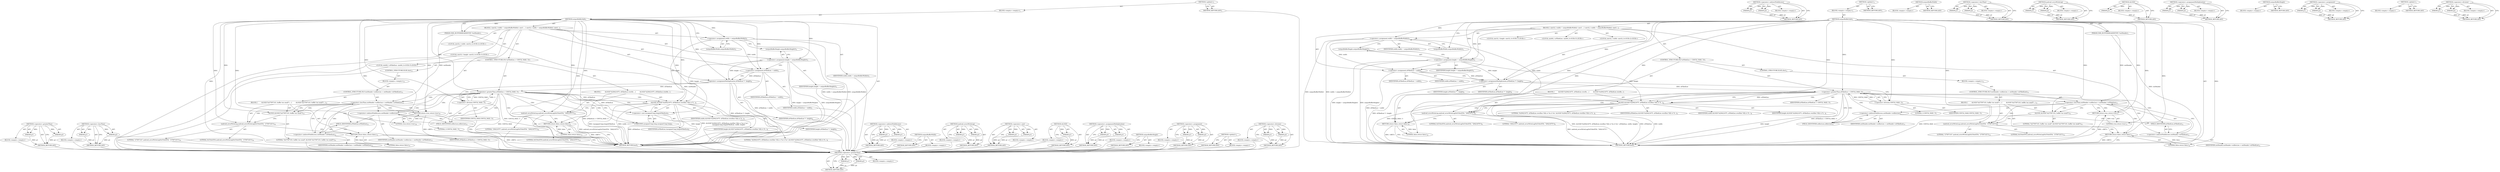 digraph "&lt;operator&gt;.division" {
vulnerable_110 [label=<(METHOD,&lt;operator&gt;.greaterThan)>];
vulnerable_111 [label=<(PARAM,p1)>];
vulnerable_112 [label=<(PARAM,p2)>];
vulnerable_113 [label=<(BLOCK,&lt;empty&gt;,&lt;empty&gt;)>];
vulnerable_114 [label=<(METHOD_RETURN,ANY)>];
vulnerable_134 [label=<(METHOD,&lt;operator&gt;.indirectFieldAccess)>];
vulnerable_135 [label=<(PARAM,p1)>];
vulnerable_136 [label=<(PARAM,p2)>];
vulnerable_137 [label=<(BLOCK,&lt;empty&gt;,&lt;empty&gt;)>];
vulnerable_138 [label=<(METHOD_RETURN,ANY)>];
vulnerable_6 [label=<(METHOD,&lt;global&gt;)<SUB>1</SUB>>];
vulnerable_7 [label=<(BLOCK,&lt;empty&gt;,&lt;empty&gt;)<SUB>1</SUB>>];
vulnerable_8 [label=<(METHOD,outputBufferSafe)<SUB>1</SUB>>];
vulnerable_9 [label=<(PARAM,OMX_BUFFERHEADERTYPE *outHeader)<SUB>1</SUB>>];
vulnerable_10 [label=<(BLOCK,{
 uint32_t width = outputBufferWidth();
 uint3...,{
 uint32_t width = outputBufferWidth();
 uint3...)<SUB>1</SUB>>];
vulnerable_11 [label="<(LOCAL,uint32_t width: uint32_t)<SUB>2</SUB>>"];
vulnerable_12 [label=<(&lt;operator&gt;.assignment,width = outputBufferWidth())<SUB>2</SUB>>];
vulnerable_13 [label=<(IDENTIFIER,width,width = outputBufferWidth())<SUB>2</SUB>>];
vulnerable_14 [label=<(outputBufferWidth,outputBufferWidth())<SUB>2</SUB>>];
vulnerable_15 [label="<(LOCAL,uint32_t height: uint32_t)<SUB>3</SUB>>"];
vulnerable_16 [label=<(&lt;operator&gt;.assignment,height = outputBufferHeight())<SUB>3</SUB>>];
vulnerable_17 [label=<(IDENTIFIER,height,height = outputBufferHeight())<SUB>3</SUB>>];
vulnerable_18 [label=<(outputBufferHeight,outputBufferHeight())<SUB>3</SUB>>];
vulnerable_19 [label="<(LOCAL,uint64_t nFilledLen: uint64_t)<SUB>5</SUB>>"];
vulnerable_20 [label=<(&lt;operator&gt;.assignment,nFilledLen = width)<SUB>5</SUB>>];
vulnerable_21 [label=<(IDENTIFIER,nFilledLen,nFilledLen = width)<SUB>5</SUB>>];
vulnerable_22 [label=<(IDENTIFIER,width,nFilledLen = width)<SUB>5</SUB>>];
vulnerable_23 [label=<(&lt;operator&gt;.assignmentMultiplication,nFilledLen *= height)<SUB>6</SUB>>];
vulnerable_24 [label=<(IDENTIFIER,nFilledLen,nFilledLen *= height)<SUB>6</SUB>>];
vulnerable_25 [label=<(IDENTIFIER,height,nFilledLen *= height)<SUB>6</SUB>>];
vulnerable_26 [label=<(CONTROL_STRUCTURE,IF,if (nFilledLen &gt; UINT32_MAX / 3))<SUB>7</SUB>>];
vulnerable_27 [label=<(&lt;operator&gt;.greaterThan,nFilledLen &gt; UINT32_MAX / 3)<SUB>7</SUB>>];
vulnerable_28 [label=<(IDENTIFIER,nFilledLen,nFilledLen &gt; UINT32_MAX / 3)<SUB>7</SUB>>];
vulnerable_29 [label=<(&lt;operator&gt;.division,UINT32_MAX / 3)<SUB>7</SUB>>];
vulnerable_30 [label=<(IDENTIFIER,UINT32_MAX,UINT32_MAX / 3)<SUB>7</SUB>>];
vulnerable_31 [label=<(LITERAL,3,UINT32_MAX / 3)<SUB>7</SUB>>];
vulnerable_32 [label=<(BLOCK,{
        ALOGE(&quot;b/29421675, nFilledLen overflo...,{
        ALOGE(&quot;b/29421675, nFilledLen overflo...)<SUB>7</SUB>>];
vulnerable_33 [label=<(ALOGE,ALOGE(&quot;b/29421675, nFilledLen overflow %llu w %...)<SUB>8</SUB>>];
vulnerable_34 [label=<(LITERAL,&quot;b/29421675, nFilledLen overflow %llu w %u h %u&quot;,ALOGE(&quot;b/29421675, nFilledLen overflow %llu w %...)<SUB>8</SUB>>];
vulnerable_35 [label=<(IDENTIFIER,nFilledLen,ALOGE(&quot;b/29421675, nFilledLen overflow %llu w %...)<SUB>8</SUB>>];
vulnerable_36 [label=<(IDENTIFIER,width,ALOGE(&quot;b/29421675, nFilledLen overflow %llu w %...)<SUB>8</SUB>>];
vulnerable_37 [label=<(IDENTIFIER,height,ALOGE(&quot;b/29421675, nFilledLen overflow %llu w %...)<SUB>8</SUB>>];
vulnerable_38 [label=<(android_errorWriteLog,android_errorWriteLog(0x534e4554, &quot;29421675&quot;))<SUB>9</SUB>>];
vulnerable_39 [label=<(LITERAL,0x534e4554,android_errorWriteLog(0x534e4554, &quot;29421675&quot;))<SUB>9</SUB>>];
vulnerable_40 [label=<(LITERAL,&quot;29421675&quot;,android_errorWriteLog(0x534e4554, &quot;29421675&quot;))<SUB>9</SUB>>];
vulnerable_41 [label=<(RETURN,return false;,return false;)<SUB>10</SUB>>];
vulnerable_42 [label=<(LITERAL,false,return false;)<SUB>10</SUB>>];
vulnerable_43 [label=<(CONTROL_STRUCTURE,ELSE,else)<SUB>11</SUB>>];
vulnerable_44 [label=<(BLOCK,&lt;empty&gt;,&lt;empty&gt;)<SUB>11</SUB>>];
vulnerable_45 [label=<(CONTROL_STRUCTURE,IF,if (outHeader-&gt;nAllocLen &lt; outHeader-&gt;nFilledLen))<SUB>11</SUB>>];
vulnerable_46 [label=<(&lt;operator&gt;.lessThan,outHeader-&gt;nAllocLen &lt; outHeader-&gt;nFilledLen)<SUB>11</SUB>>];
vulnerable_47 [label=<(&lt;operator&gt;.indirectFieldAccess,outHeader-&gt;nAllocLen)<SUB>11</SUB>>];
vulnerable_48 [label=<(IDENTIFIER,outHeader,outHeader-&gt;nAllocLen &lt; outHeader-&gt;nFilledLen)<SUB>11</SUB>>];
vulnerable_49 [label=<(FIELD_IDENTIFIER,nAllocLen,nAllocLen)<SUB>11</SUB>>];
vulnerable_50 [label=<(&lt;operator&gt;.indirectFieldAccess,outHeader-&gt;nFilledLen)<SUB>11</SUB>>];
vulnerable_51 [label=<(IDENTIFIER,outHeader,outHeader-&gt;nAllocLen &lt; outHeader-&gt;nFilledLen)<SUB>11</SUB>>];
vulnerable_52 [label=<(FIELD_IDENTIFIER,nFilledLen,nFilledLen)<SUB>11</SUB>>];
vulnerable_53 [label=<(BLOCK,{
        ALOGE(&quot;b/27597103, buffer too small&quot;)...,{
        ALOGE(&quot;b/27597103, buffer too small&quot;)...)<SUB>11</SUB>>];
vulnerable_54 [label=<(ALOGE,ALOGE(&quot;b/27597103, buffer too small&quot;))<SUB>12</SUB>>];
vulnerable_55 [label=<(LITERAL,&quot;b/27597103, buffer too small&quot;,ALOGE(&quot;b/27597103, buffer too small&quot;))<SUB>12</SUB>>];
vulnerable_56 [label=<(android_errorWriteLog,android_errorWriteLog(0x534e4554, &quot;27597103&quot;))<SUB>13</SUB>>];
vulnerable_57 [label=<(LITERAL,0x534e4554,android_errorWriteLog(0x534e4554, &quot;27597103&quot;))<SUB>13</SUB>>];
vulnerable_58 [label=<(LITERAL,&quot;27597103&quot;,android_errorWriteLog(0x534e4554, &quot;27597103&quot;))<SUB>13</SUB>>];
vulnerable_59 [label=<(RETURN,return false;,return false;)<SUB>14</SUB>>];
vulnerable_60 [label=<(LITERAL,false,return false;)<SUB>14</SUB>>];
vulnerable_61 [label=<(RETURN,return true;,return true;)<SUB>17</SUB>>];
vulnerable_62 [label=<(LITERAL,true,return true;)<SUB>17</SUB>>];
vulnerable_63 [label=<(METHOD_RETURN,bool)<SUB>1</SUB>>];
vulnerable_65 [label=<(METHOD_RETURN,ANY)<SUB>1</SUB>>];
vulnerable_99 [label=<(METHOD,outputBufferWidth)>];
vulnerable_100 [label=<(BLOCK,&lt;empty&gt;,&lt;empty&gt;)>];
vulnerable_101 [label=<(METHOD_RETURN,ANY)>];
vulnerable_129 [label=<(METHOD,&lt;operator&gt;.lessThan)>];
vulnerable_130 [label=<(PARAM,p1)>];
vulnerable_131 [label=<(PARAM,p2)>];
vulnerable_132 [label=<(BLOCK,&lt;empty&gt;,&lt;empty&gt;)>];
vulnerable_133 [label=<(METHOD_RETURN,ANY)>];
vulnerable_124 [label=<(METHOD,android_errorWriteLog)>];
vulnerable_125 [label=<(PARAM,p1)>];
vulnerable_126 [label=<(PARAM,p2)>];
vulnerable_127 [label=<(BLOCK,&lt;empty&gt;,&lt;empty&gt;)>];
vulnerable_128 [label=<(METHOD_RETURN,ANY)>];
vulnerable_120 [label=<(METHOD,ALOGE)>];
vulnerable_121 [label=<(PARAM,p1)>];
vulnerable_122 [label=<(BLOCK,&lt;empty&gt;,&lt;empty&gt;)>];
vulnerable_123 [label=<(METHOD_RETURN,ANY)>];
vulnerable_105 [label=<(METHOD,&lt;operator&gt;.assignmentMultiplication)>];
vulnerable_106 [label=<(PARAM,p1)>];
vulnerable_107 [label=<(PARAM,p2)>];
vulnerable_108 [label=<(BLOCK,&lt;empty&gt;,&lt;empty&gt;)>];
vulnerable_109 [label=<(METHOD_RETURN,ANY)>];
vulnerable_102 [label=<(METHOD,outputBufferHeight)>];
vulnerable_103 [label=<(BLOCK,&lt;empty&gt;,&lt;empty&gt;)>];
vulnerable_104 [label=<(METHOD_RETURN,ANY)>];
vulnerable_94 [label=<(METHOD,&lt;operator&gt;.assignment)>];
vulnerable_95 [label=<(PARAM,p1)>];
vulnerable_96 [label=<(PARAM,p2)>];
vulnerable_97 [label=<(BLOCK,&lt;empty&gt;,&lt;empty&gt;)>];
vulnerable_98 [label=<(METHOD_RETURN,ANY)>];
vulnerable_88 [label=<(METHOD,&lt;global&gt;)<SUB>1</SUB>>];
vulnerable_89 [label=<(BLOCK,&lt;empty&gt;,&lt;empty&gt;)>];
vulnerable_90 [label=<(METHOD_RETURN,ANY)>];
vulnerable_115 [label=<(METHOD,&lt;operator&gt;.division)>];
vulnerable_116 [label=<(PARAM,p1)>];
vulnerable_117 [label=<(PARAM,p2)>];
vulnerable_118 [label=<(BLOCK,&lt;empty&gt;,&lt;empty&gt;)>];
vulnerable_119 [label=<(METHOD_RETURN,ANY)>];
fixed_112 [label=<(METHOD,&lt;operator&gt;.greaterThan)>];
fixed_113 [label=<(PARAM,p1)>];
fixed_114 [label=<(PARAM,p2)>];
fixed_115 [label=<(BLOCK,&lt;empty&gt;,&lt;empty&gt;)>];
fixed_116 [label=<(METHOD_RETURN,ANY)>];
fixed_136 [label=<(METHOD,&lt;operator&gt;.lessThan)>];
fixed_137 [label=<(PARAM,p1)>];
fixed_138 [label=<(PARAM,p2)>];
fixed_139 [label=<(BLOCK,&lt;empty&gt;,&lt;empty&gt;)>];
fixed_140 [label=<(METHOD_RETURN,ANY)>];
fixed_6 [label=<(METHOD,&lt;global&gt;)<SUB>1</SUB>>];
fixed_7 [label=<(BLOCK,&lt;empty&gt;,&lt;empty&gt;)<SUB>1</SUB>>];
fixed_8 [label=<(METHOD,outputBufferSafe)<SUB>1</SUB>>];
fixed_9 [label=<(PARAM,OMX_BUFFERHEADERTYPE *outHeader)<SUB>1</SUB>>];
fixed_10 [label=<(BLOCK,{
 uint32_t width = outputBufferWidth();
 uint3...,{
 uint32_t width = outputBufferWidth();
 uint3...)<SUB>1</SUB>>];
fixed_11 [label="<(LOCAL,uint32_t width: uint32_t)<SUB>2</SUB>>"];
fixed_12 [label=<(&lt;operator&gt;.assignment,width = outputBufferWidth())<SUB>2</SUB>>];
fixed_13 [label=<(IDENTIFIER,width,width = outputBufferWidth())<SUB>2</SUB>>];
fixed_14 [label=<(outputBufferWidth,outputBufferWidth())<SUB>2</SUB>>];
fixed_15 [label="<(LOCAL,uint32_t height: uint32_t)<SUB>3</SUB>>"];
fixed_16 [label=<(&lt;operator&gt;.assignment,height = outputBufferHeight())<SUB>3</SUB>>];
fixed_17 [label=<(IDENTIFIER,height,height = outputBufferHeight())<SUB>3</SUB>>];
fixed_18 [label=<(outputBufferHeight,outputBufferHeight())<SUB>3</SUB>>];
fixed_19 [label="<(LOCAL,uint64_t nFilledLen: uint64_t)<SUB>5</SUB>>"];
fixed_20 [label=<(&lt;operator&gt;.assignment,nFilledLen = width)<SUB>5</SUB>>];
fixed_21 [label=<(IDENTIFIER,nFilledLen,nFilledLen = width)<SUB>5</SUB>>];
fixed_22 [label=<(IDENTIFIER,width,nFilledLen = width)<SUB>5</SUB>>];
fixed_23 [label=<(&lt;operator&gt;.assignmentMultiplication,nFilledLen *= height)<SUB>6</SUB>>];
fixed_24 [label=<(IDENTIFIER,nFilledLen,nFilledLen *= height)<SUB>6</SUB>>];
fixed_25 [label=<(IDENTIFIER,height,nFilledLen *= height)<SUB>6</SUB>>];
fixed_26 [label=<(CONTROL_STRUCTURE,IF,if (nFilledLen &gt; UINT32_MAX / 3))<SUB>7</SUB>>];
fixed_27 [label=<(&lt;operator&gt;.greaterThan,nFilledLen &gt; UINT32_MAX / 3)<SUB>7</SUB>>];
fixed_28 [label=<(IDENTIFIER,nFilledLen,nFilledLen &gt; UINT32_MAX / 3)<SUB>7</SUB>>];
fixed_29 [label=<(&lt;operator&gt;.division,UINT32_MAX / 3)<SUB>7</SUB>>];
fixed_30 [label=<(IDENTIFIER,UINT32_MAX,UINT32_MAX / 3)<SUB>7</SUB>>];
fixed_31 [label=<(LITERAL,3,UINT32_MAX / 3)<SUB>7</SUB>>];
fixed_32 [label=<(BLOCK,{
        ALOGE(&quot;b/29421675, nFilledLen overflo...,{
        ALOGE(&quot;b/29421675, nFilledLen overflo...)<SUB>7</SUB>>];
fixed_33 [label=<(ALOGE,ALOGE(&quot;b/29421675, nFilledLen overflow %llu w %...)<SUB>8</SUB>>];
fixed_34 [label=<(LITERAL,&quot;b/29421675, nFilledLen overflow %llu w %u h %u&quot;,ALOGE(&quot;b/29421675, nFilledLen overflow %llu w %...)<SUB>8</SUB>>];
fixed_35 [label=<(&lt;operator&gt;.cast,(unsigned long long)nFilledLen)<SUB>9</SUB>>];
fixed_36 [label=<(UNKNOWN,unsigned long long,unsigned long long)<SUB>9</SUB>>];
fixed_37 [label=<(IDENTIFIER,nFilledLen,(unsigned long long)nFilledLen)<SUB>9</SUB>>];
fixed_38 [label=<(IDENTIFIER,width,ALOGE(&quot;b/29421675, nFilledLen overflow %llu w %...)<SUB>9</SUB>>];
fixed_39 [label=<(IDENTIFIER,height,ALOGE(&quot;b/29421675, nFilledLen overflow %llu w %...)<SUB>9</SUB>>];
fixed_40 [label=<(android_errorWriteLog,android_errorWriteLog(0x534e4554, &quot;29421675&quot;))<SUB>10</SUB>>];
fixed_41 [label=<(LITERAL,0x534e4554,android_errorWriteLog(0x534e4554, &quot;29421675&quot;))<SUB>10</SUB>>];
fixed_42 [label=<(LITERAL,&quot;29421675&quot;,android_errorWriteLog(0x534e4554, &quot;29421675&quot;))<SUB>10</SUB>>];
fixed_43 [label=<(RETURN,return false;,return false;)<SUB>11</SUB>>];
fixed_44 [label=<(LITERAL,false,return false;)<SUB>11</SUB>>];
fixed_45 [label=<(CONTROL_STRUCTURE,ELSE,else)<SUB>12</SUB>>];
fixed_46 [label=<(BLOCK,&lt;empty&gt;,&lt;empty&gt;)<SUB>12</SUB>>];
fixed_47 [label=<(CONTROL_STRUCTURE,IF,if (outHeader-&gt;nAllocLen &lt; outHeader-&gt;nFilledLen))<SUB>12</SUB>>];
fixed_48 [label=<(&lt;operator&gt;.lessThan,outHeader-&gt;nAllocLen &lt; outHeader-&gt;nFilledLen)<SUB>12</SUB>>];
fixed_49 [label=<(&lt;operator&gt;.indirectFieldAccess,outHeader-&gt;nAllocLen)<SUB>12</SUB>>];
fixed_50 [label=<(IDENTIFIER,outHeader,outHeader-&gt;nAllocLen &lt; outHeader-&gt;nFilledLen)<SUB>12</SUB>>];
fixed_51 [label=<(FIELD_IDENTIFIER,nAllocLen,nAllocLen)<SUB>12</SUB>>];
fixed_52 [label=<(&lt;operator&gt;.indirectFieldAccess,outHeader-&gt;nFilledLen)<SUB>12</SUB>>];
fixed_53 [label=<(IDENTIFIER,outHeader,outHeader-&gt;nAllocLen &lt; outHeader-&gt;nFilledLen)<SUB>12</SUB>>];
fixed_54 [label=<(FIELD_IDENTIFIER,nFilledLen,nFilledLen)<SUB>12</SUB>>];
fixed_55 [label=<(BLOCK,{
        ALOGE(&quot;b/27597103, buffer too small&quot;)...,{
        ALOGE(&quot;b/27597103, buffer too small&quot;)...)<SUB>12</SUB>>];
fixed_56 [label=<(ALOGE,ALOGE(&quot;b/27597103, buffer too small&quot;))<SUB>13</SUB>>];
fixed_57 [label=<(LITERAL,&quot;b/27597103, buffer too small&quot;,ALOGE(&quot;b/27597103, buffer too small&quot;))<SUB>13</SUB>>];
fixed_58 [label=<(android_errorWriteLog,android_errorWriteLog(0x534e4554, &quot;27597103&quot;))<SUB>14</SUB>>];
fixed_59 [label=<(LITERAL,0x534e4554,android_errorWriteLog(0x534e4554, &quot;27597103&quot;))<SUB>14</SUB>>];
fixed_60 [label=<(LITERAL,&quot;27597103&quot;,android_errorWriteLog(0x534e4554, &quot;27597103&quot;))<SUB>14</SUB>>];
fixed_61 [label=<(RETURN,return false;,return false;)<SUB>15</SUB>>];
fixed_62 [label=<(LITERAL,false,return false;)<SUB>15</SUB>>];
fixed_63 [label=<(RETURN,return true;,return true;)<SUB>18</SUB>>];
fixed_64 [label=<(LITERAL,true,return true;)<SUB>18</SUB>>];
fixed_65 [label=<(METHOD_RETURN,bool)<SUB>1</SUB>>];
fixed_67 [label=<(METHOD_RETURN,ANY)<SUB>1</SUB>>];
fixed_141 [label=<(METHOD,&lt;operator&gt;.indirectFieldAccess)>];
fixed_142 [label=<(PARAM,p1)>];
fixed_143 [label=<(PARAM,p2)>];
fixed_144 [label=<(BLOCK,&lt;empty&gt;,&lt;empty&gt;)>];
fixed_145 [label=<(METHOD_RETURN,ANY)>];
fixed_101 [label=<(METHOD,outputBufferWidth)>];
fixed_102 [label=<(BLOCK,&lt;empty&gt;,&lt;empty&gt;)>];
fixed_103 [label=<(METHOD_RETURN,ANY)>];
fixed_131 [label=<(METHOD,android_errorWriteLog)>];
fixed_132 [label=<(PARAM,p1)>];
fixed_133 [label=<(PARAM,p2)>];
fixed_134 [label=<(BLOCK,&lt;empty&gt;,&lt;empty&gt;)>];
fixed_135 [label=<(METHOD_RETURN,ANY)>];
fixed_126 [label=<(METHOD,&lt;operator&gt;.cast)>];
fixed_127 [label=<(PARAM,p1)>];
fixed_128 [label=<(PARAM,p2)>];
fixed_129 [label=<(BLOCK,&lt;empty&gt;,&lt;empty&gt;)>];
fixed_130 [label=<(METHOD_RETURN,ANY)>];
fixed_122 [label=<(METHOD,ALOGE)>];
fixed_123 [label=<(PARAM,p1)>];
fixed_124 [label=<(BLOCK,&lt;empty&gt;,&lt;empty&gt;)>];
fixed_125 [label=<(METHOD_RETURN,ANY)>];
fixed_107 [label=<(METHOD,&lt;operator&gt;.assignmentMultiplication)>];
fixed_108 [label=<(PARAM,p1)>];
fixed_109 [label=<(PARAM,p2)>];
fixed_110 [label=<(BLOCK,&lt;empty&gt;,&lt;empty&gt;)>];
fixed_111 [label=<(METHOD_RETURN,ANY)>];
fixed_104 [label=<(METHOD,outputBufferHeight)>];
fixed_105 [label=<(BLOCK,&lt;empty&gt;,&lt;empty&gt;)>];
fixed_106 [label=<(METHOD_RETURN,ANY)>];
fixed_96 [label=<(METHOD,&lt;operator&gt;.assignment)>];
fixed_97 [label=<(PARAM,p1)>];
fixed_98 [label=<(PARAM,p2)>];
fixed_99 [label=<(BLOCK,&lt;empty&gt;,&lt;empty&gt;)>];
fixed_100 [label=<(METHOD_RETURN,ANY)>];
fixed_90 [label=<(METHOD,&lt;global&gt;)<SUB>1</SUB>>];
fixed_91 [label=<(BLOCK,&lt;empty&gt;,&lt;empty&gt;)>];
fixed_92 [label=<(METHOD_RETURN,ANY)>];
fixed_117 [label=<(METHOD,&lt;operator&gt;.division)>];
fixed_118 [label=<(PARAM,p1)>];
fixed_119 [label=<(PARAM,p2)>];
fixed_120 [label=<(BLOCK,&lt;empty&gt;,&lt;empty&gt;)>];
fixed_121 [label=<(METHOD_RETURN,ANY)>];
vulnerable_110 -> vulnerable_111  [key=0, label="AST: "];
vulnerable_110 -> vulnerable_111  [key=1, label="DDG: "];
vulnerable_110 -> vulnerable_113  [key=0, label="AST: "];
vulnerable_110 -> vulnerable_112  [key=0, label="AST: "];
vulnerable_110 -> vulnerable_112  [key=1, label="DDG: "];
vulnerable_110 -> vulnerable_114  [key=0, label="AST: "];
vulnerable_110 -> vulnerable_114  [key=1, label="CFG: "];
vulnerable_111 -> vulnerable_114  [key=0, label="DDG: p1"];
vulnerable_112 -> vulnerable_114  [key=0, label="DDG: p2"];
vulnerable_134 -> vulnerable_135  [key=0, label="AST: "];
vulnerable_134 -> vulnerable_135  [key=1, label="DDG: "];
vulnerable_134 -> vulnerable_137  [key=0, label="AST: "];
vulnerable_134 -> vulnerable_136  [key=0, label="AST: "];
vulnerable_134 -> vulnerable_136  [key=1, label="DDG: "];
vulnerable_134 -> vulnerable_138  [key=0, label="AST: "];
vulnerable_134 -> vulnerable_138  [key=1, label="CFG: "];
vulnerable_135 -> vulnerable_138  [key=0, label="DDG: p1"];
vulnerable_136 -> vulnerable_138  [key=0, label="DDG: p2"];
vulnerable_6 -> vulnerable_7  [key=0, label="AST: "];
vulnerable_6 -> vulnerable_65  [key=0, label="AST: "];
vulnerable_6 -> vulnerable_65  [key=1, label="CFG: "];
vulnerable_7 -> vulnerable_8  [key=0, label="AST: "];
vulnerable_8 -> vulnerable_9  [key=0, label="AST: "];
vulnerable_8 -> vulnerable_9  [key=1, label="DDG: "];
vulnerable_8 -> vulnerable_10  [key=0, label="AST: "];
vulnerable_8 -> vulnerable_63  [key=0, label="AST: "];
vulnerable_8 -> vulnerable_14  [key=0, label="CFG: "];
vulnerable_8 -> vulnerable_12  [key=0, label="DDG: "];
vulnerable_8 -> vulnerable_16  [key=0, label="DDG: "];
vulnerable_8 -> vulnerable_20  [key=0, label="DDG: "];
vulnerable_8 -> vulnerable_23  [key=0, label="DDG: "];
vulnerable_8 -> vulnerable_61  [key=0, label="DDG: "];
vulnerable_8 -> vulnerable_62  [key=0, label="DDG: "];
vulnerable_8 -> vulnerable_27  [key=0, label="DDG: "];
vulnerable_8 -> vulnerable_41  [key=0, label="DDG: "];
vulnerable_8 -> vulnerable_29  [key=0, label="DDG: "];
vulnerable_8 -> vulnerable_33  [key=0, label="DDG: "];
vulnerable_8 -> vulnerable_38  [key=0, label="DDG: "];
vulnerable_8 -> vulnerable_42  [key=0, label="DDG: "];
vulnerable_8 -> vulnerable_59  [key=0, label="DDG: "];
vulnerable_8 -> vulnerable_54  [key=0, label="DDG: "];
vulnerable_8 -> vulnerable_56  [key=0, label="DDG: "];
vulnerable_8 -> vulnerable_60  [key=0, label="DDG: "];
vulnerable_9 -> vulnerable_63  [key=0, label="DDG: outHeader"];
vulnerable_9 -> vulnerable_46  [key=0, label="DDG: outHeader"];
vulnerable_10 -> vulnerable_11  [key=0, label="AST: "];
vulnerable_10 -> vulnerable_12  [key=0, label="AST: "];
vulnerable_10 -> vulnerable_15  [key=0, label="AST: "];
vulnerable_10 -> vulnerable_16  [key=0, label="AST: "];
vulnerable_10 -> vulnerable_19  [key=0, label="AST: "];
vulnerable_10 -> vulnerable_20  [key=0, label="AST: "];
vulnerable_10 -> vulnerable_23  [key=0, label="AST: "];
vulnerable_10 -> vulnerable_26  [key=0, label="AST: "];
vulnerable_10 -> vulnerable_61  [key=0, label="AST: "];
vulnerable_12 -> vulnerable_13  [key=0, label="AST: "];
vulnerable_12 -> vulnerable_14  [key=0, label="AST: "];
vulnerable_12 -> vulnerable_18  [key=0, label="CFG: "];
vulnerable_12 -> vulnerable_63  [key=0, label="DDG: outputBufferWidth()"];
vulnerable_12 -> vulnerable_63  [key=1, label="DDG: width = outputBufferWidth()"];
vulnerable_12 -> vulnerable_20  [key=0, label="DDG: width"];
vulnerable_12 -> vulnerable_33  [key=0, label="DDG: width"];
vulnerable_14 -> vulnerable_12  [key=0, label="CFG: "];
vulnerable_16 -> vulnerable_17  [key=0, label="AST: "];
vulnerable_16 -> vulnerable_18  [key=0, label="AST: "];
vulnerable_16 -> vulnerable_20  [key=0, label="CFG: "];
vulnerable_16 -> vulnerable_63  [key=0, label="DDG: outputBufferHeight()"];
vulnerable_16 -> vulnerable_63  [key=1, label="DDG: height = outputBufferHeight()"];
vulnerable_16 -> vulnerable_23  [key=0, label="DDG: height"];
vulnerable_16 -> vulnerable_33  [key=0, label="DDG: height"];
vulnerable_18 -> vulnerable_16  [key=0, label="CFG: "];
vulnerable_20 -> vulnerable_21  [key=0, label="AST: "];
vulnerable_20 -> vulnerable_22  [key=0, label="AST: "];
vulnerable_20 -> vulnerable_23  [key=0, label="CFG: "];
vulnerable_20 -> vulnerable_23  [key=1, label="DDG: nFilledLen"];
vulnerable_20 -> vulnerable_63  [key=0, label="DDG: nFilledLen = width"];
vulnerable_23 -> vulnerable_24  [key=0, label="AST: "];
vulnerable_23 -> vulnerable_25  [key=0, label="AST: "];
vulnerable_23 -> vulnerable_29  [key=0, label="CFG: "];
vulnerable_23 -> vulnerable_63  [key=0, label="DDG: nFilledLen *= height"];
vulnerable_23 -> vulnerable_27  [key=0, label="DDG: nFilledLen"];
vulnerable_26 -> vulnerable_27  [key=0, label="AST: "];
vulnerable_26 -> vulnerable_32  [key=0, label="AST: "];
vulnerable_26 -> vulnerable_43  [key=0, label="AST: "];
vulnerable_27 -> vulnerable_28  [key=0, label="AST: "];
vulnerable_27 -> vulnerable_29  [key=0, label="AST: "];
vulnerable_27 -> vulnerable_33  [key=0, label="CFG: "];
vulnerable_27 -> vulnerable_33  [key=1, label="DDG: nFilledLen"];
vulnerable_27 -> vulnerable_33  [key=2, label="CDG: "];
vulnerable_27 -> vulnerable_49  [key=0, label="CFG: "];
vulnerable_27 -> vulnerable_49  [key=1, label="CDG: "];
vulnerable_27 -> vulnerable_63  [key=0, label="DDG: UINT32_MAX / 3"];
vulnerable_27 -> vulnerable_63  [key=1, label="DDG: nFilledLen &gt; UINT32_MAX / 3"];
vulnerable_27 -> vulnerable_47  [key=0, label="CDG: "];
vulnerable_27 -> vulnerable_52  [key=0, label="CDG: "];
vulnerable_27 -> vulnerable_46  [key=0, label="CDG: "];
vulnerable_27 -> vulnerable_38  [key=0, label="CDG: "];
vulnerable_27 -> vulnerable_41  [key=0, label="CDG: "];
vulnerable_27 -> vulnerable_50  [key=0, label="CDG: "];
vulnerable_29 -> vulnerable_30  [key=0, label="AST: "];
vulnerable_29 -> vulnerable_31  [key=0, label="AST: "];
vulnerable_29 -> vulnerable_27  [key=0, label="CFG: "];
vulnerable_29 -> vulnerable_27  [key=1, label="DDG: UINT32_MAX"];
vulnerable_29 -> vulnerable_27  [key=2, label="DDG: 3"];
vulnerable_29 -> vulnerable_63  [key=0, label="DDG: UINT32_MAX"];
vulnerable_32 -> vulnerable_33  [key=0, label="AST: "];
vulnerable_32 -> vulnerable_38  [key=0, label="AST: "];
vulnerable_32 -> vulnerable_41  [key=0, label="AST: "];
vulnerable_33 -> vulnerable_34  [key=0, label="AST: "];
vulnerable_33 -> vulnerable_35  [key=0, label="AST: "];
vulnerable_33 -> vulnerable_36  [key=0, label="AST: "];
vulnerable_33 -> vulnerable_37  [key=0, label="AST: "];
vulnerable_33 -> vulnerable_38  [key=0, label="CFG: "];
vulnerable_33 -> vulnerable_63  [key=0, label="DDG: nFilledLen"];
vulnerable_33 -> vulnerable_63  [key=1, label="DDG: width"];
vulnerable_33 -> vulnerable_63  [key=2, label="DDG: height"];
vulnerable_33 -> vulnerable_63  [key=3, label="DDG: ALOGE(&quot;b/29421675, nFilledLen overflow %llu w %u h %u&quot;, nFilledLen, width, height)"];
vulnerable_38 -> vulnerable_39  [key=0, label="AST: "];
vulnerable_38 -> vulnerable_40  [key=0, label="AST: "];
vulnerable_38 -> vulnerable_41  [key=0, label="CFG: "];
vulnerable_38 -> vulnerable_63  [key=0, label="DDG: android_errorWriteLog(0x534e4554, &quot;29421675&quot;)"];
vulnerable_41 -> vulnerable_42  [key=0, label="AST: "];
vulnerable_41 -> vulnerable_63  [key=0, label="CFG: "];
vulnerable_41 -> vulnerable_63  [key=1, label="DDG: &lt;RET&gt;"];
vulnerable_42 -> vulnerable_41  [key=0, label="DDG: false"];
vulnerable_43 -> vulnerable_44  [key=0, label="AST: "];
vulnerable_44 -> vulnerable_45  [key=0, label="AST: "];
vulnerable_45 -> vulnerable_46  [key=0, label="AST: "];
vulnerable_45 -> vulnerable_53  [key=0, label="AST: "];
vulnerable_46 -> vulnerable_47  [key=0, label="AST: "];
vulnerable_46 -> vulnerable_50  [key=0, label="AST: "];
vulnerable_46 -> vulnerable_54  [key=0, label="CFG: "];
vulnerable_46 -> vulnerable_54  [key=1, label="CDG: "];
vulnerable_46 -> vulnerable_61  [key=0, label="CFG: "];
vulnerable_46 -> vulnerable_61  [key=1, label="CDG: "];
vulnerable_46 -> vulnerable_56  [key=0, label="CDG: "];
vulnerable_46 -> vulnerable_59  [key=0, label="CDG: "];
vulnerable_47 -> vulnerable_48  [key=0, label="AST: "];
vulnerable_47 -> vulnerable_49  [key=0, label="AST: "];
vulnerable_47 -> vulnerable_52  [key=0, label="CFG: "];
vulnerable_49 -> vulnerable_47  [key=0, label="CFG: "];
vulnerable_50 -> vulnerable_51  [key=0, label="AST: "];
vulnerable_50 -> vulnerable_52  [key=0, label="AST: "];
vulnerable_50 -> vulnerable_46  [key=0, label="CFG: "];
vulnerable_52 -> vulnerable_50  [key=0, label="CFG: "];
vulnerable_53 -> vulnerable_54  [key=0, label="AST: "];
vulnerable_53 -> vulnerable_56  [key=0, label="AST: "];
vulnerable_53 -> vulnerable_59  [key=0, label="AST: "];
vulnerable_54 -> vulnerable_55  [key=0, label="AST: "];
vulnerable_54 -> vulnerable_56  [key=0, label="CFG: "];
vulnerable_56 -> vulnerable_57  [key=0, label="AST: "];
vulnerable_56 -> vulnerable_58  [key=0, label="AST: "];
vulnerable_56 -> vulnerable_59  [key=0, label="CFG: "];
vulnerable_59 -> vulnerable_60  [key=0, label="AST: "];
vulnerable_59 -> vulnerable_63  [key=0, label="CFG: "];
vulnerable_59 -> vulnerable_63  [key=1, label="DDG: &lt;RET&gt;"];
vulnerable_60 -> vulnerable_59  [key=0, label="DDG: false"];
vulnerable_61 -> vulnerable_62  [key=0, label="AST: "];
vulnerable_61 -> vulnerable_63  [key=0, label="CFG: "];
vulnerable_61 -> vulnerable_63  [key=1, label="DDG: &lt;RET&gt;"];
vulnerable_62 -> vulnerable_61  [key=0, label="DDG: true"];
vulnerable_99 -> vulnerable_100  [key=0, label="AST: "];
vulnerable_99 -> vulnerable_101  [key=0, label="AST: "];
vulnerable_99 -> vulnerable_101  [key=1, label="CFG: "];
vulnerable_129 -> vulnerable_130  [key=0, label="AST: "];
vulnerable_129 -> vulnerable_130  [key=1, label="DDG: "];
vulnerable_129 -> vulnerable_132  [key=0, label="AST: "];
vulnerable_129 -> vulnerable_131  [key=0, label="AST: "];
vulnerable_129 -> vulnerable_131  [key=1, label="DDG: "];
vulnerable_129 -> vulnerable_133  [key=0, label="AST: "];
vulnerable_129 -> vulnerable_133  [key=1, label="CFG: "];
vulnerable_130 -> vulnerable_133  [key=0, label="DDG: p1"];
vulnerable_131 -> vulnerable_133  [key=0, label="DDG: p2"];
vulnerable_124 -> vulnerable_125  [key=0, label="AST: "];
vulnerable_124 -> vulnerable_125  [key=1, label="DDG: "];
vulnerable_124 -> vulnerable_127  [key=0, label="AST: "];
vulnerable_124 -> vulnerable_126  [key=0, label="AST: "];
vulnerable_124 -> vulnerable_126  [key=1, label="DDG: "];
vulnerable_124 -> vulnerable_128  [key=0, label="AST: "];
vulnerable_124 -> vulnerable_128  [key=1, label="CFG: "];
vulnerable_125 -> vulnerable_128  [key=0, label="DDG: p1"];
vulnerable_126 -> vulnerable_128  [key=0, label="DDG: p2"];
vulnerable_120 -> vulnerable_121  [key=0, label="AST: "];
vulnerable_120 -> vulnerable_121  [key=1, label="DDG: "];
vulnerable_120 -> vulnerable_122  [key=0, label="AST: "];
vulnerable_120 -> vulnerable_123  [key=0, label="AST: "];
vulnerable_120 -> vulnerable_123  [key=1, label="CFG: "];
vulnerable_121 -> vulnerable_123  [key=0, label="DDG: p1"];
vulnerable_105 -> vulnerable_106  [key=0, label="AST: "];
vulnerable_105 -> vulnerable_106  [key=1, label="DDG: "];
vulnerable_105 -> vulnerable_108  [key=0, label="AST: "];
vulnerable_105 -> vulnerable_107  [key=0, label="AST: "];
vulnerable_105 -> vulnerable_107  [key=1, label="DDG: "];
vulnerable_105 -> vulnerable_109  [key=0, label="AST: "];
vulnerable_105 -> vulnerable_109  [key=1, label="CFG: "];
vulnerable_106 -> vulnerable_109  [key=0, label="DDG: p1"];
vulnerable_107 -> vulnerable_109  [key=0, label="DDG: p2"];
vulnerable_102 -> vulnerable_103  [key=0, label="AST: "];
vulnerable_102 -> vulnerable_104  [key=0, label="AST: "];
vulnerable_102 -> vulnerable_104  [key=1, label="CFG: "];
vulnerable_94 -> vulnerable_95  [key=0, label="AST: "];
vulnerable_94 -> vulnerable_95  [key=1, label="DDG: "];
vulnerable_94 -> vulnerable_97  [key=0, label="AST: "];
vulnerable_94 -> vulnerable_96  [key=0, label="AST: "];
vulnerable_94 -> vulnerable_96  [key=1, label="DDG: "];
vulnerable_94 -> vulnerable_98  [key=0, label="AST: "];
vulnerable_94 -> vulnerable_98  [key=1, label="CFG: "];
vulnerable_95 -> vulnerable_98  [key=0, label="DDG: p1"];
vulnerable_96 -> vulnerable_98  [key=0, label="DDG: p2"];
vulnerable_88 -> vulnerable_89  [key=0, label="AST: "];
vulnerable_88 -> vulnerable_90  [key=0, label="AST: "];
vulnerable_88 -> vulnerable_90  [key=1, label="CFG: "];
vulnerable_115 -> vulnerable_116  [key=0, label="AST: "];
vulnerable_115 -> vulnerable_116  [key=1, label="DDG: "];
vulnerable_115 -> vulnerable_118  [key=0, label="AST: "];
vulnerable_115 -> vulnerable_117  [key=0, label="AST: "];
vulnerable_115 -> vulnerable_117  [key=1, label="DDG: "];
vulnerable_115 -> vulnerable_119  [key=0, label="AST: "];
vulnerable_115 -> vulnerable_119  [key=1, label="CFG: "];
vulnerable_116 -> vulnerable_119  [key=0, label="DDG: p1"];
vulnerable_117 -> vulnerable_119  [key=0, label="DDG: p2"];
fixed_112 -> fixed_113  [key=0, label="AST: "];
fixed_112 -> fixed_113  [key=1, label="DDG: "];
fixed_112 -> fixed_115  [key=0, label="AST: "];
fixed_112 -> fixed_114  [key=0, label="AST: "];
fixed_112 -> fixed_114  [key=1, label="DDG: "];
fixed_112 -> fixed_116  [key=0, label="AST: "];
fixed_112 -> fixed_116  [key=1, label="CFG: "];
fixed_113 -> fixed_116  [key=0, label="DDG: p1"];
fixed_114 -> fixed_116  [key=0, label="DDG: p2"];
fixed_115 -> vulnerable_110  [key=0];
fixed_116 -> vulnerable_110  [key=0];
fixed_136 -> fixed_137  [key=0, label="AST: "];
fixed_136 -> fixed_137  [key=1, label="DDG: "];
fixed_136 -> fixed_139  [key=0, label="AST: "];
fixed_136 -> fixed_138  [key=0, label="AST: "];
fixed_136 -> fixed_138  [key=1, label="DDG: "];
fixed_136 -> fixed_140  [key=0, label="AST: "];
fixed_136 -> fixed_140  [key=1, label="CFG: "];
fixed_137 -> fixed_140  [key=0, label="DDG: p1"];
fixed_138 -> fixed_140  [key=0, label="DDG: p2"];
fixed_139 -> vulnerable_110  [key=0];
fixed_140 -> vulnerable_110  [key=0];
fixed_6 -> fixed_7  [key=0, label="AST: "];
fixed_6 -> fixed_67  [key=0, label="AST: "];
fixed_6 -> fixed_67  [key=1, label="CFG: "];
fixed_7 -> fixed_8  [key=0, label="AST: "];
fixed_8 -> fixed_9  [key=0, label="AST: "];
fixed_8 -> fixed_9  [key=1, label="DDG: "];
fixed_8 -> fixed_10  [key=0, label="AST: "];
fixed_8 -> fixed_65  [key=0, label="AST: "];
fixed_8 -> fixed_14  [key=0, label="CFG: "];
fixed_8 -> fixed_12  [key=0, label="DDG: "];
fixed_8 -> fixed_16  [key=0, label="DDG: "];
fixed_8 -> fixed_20  [key=0, label="DDG: "];
fixed_8 -> fixed_23  [key=0, label="DDG: "];
fixed_8 -> fixed_63  [key=0, label="DDG: "];
fixed_8 -> fixed_64  [key=0, label="DDG: "];
fixed_8 -> fixed_27  [key=0, label="DDG: "];
fixed_8 -> fixed_43  [key=0, label="DDG: "];
fixed_8 -> fixed_29  [key=0, label="DDG: "];
fixed_8 -> fixed_33  [key=0, label="DDG: "];
fixed_8 -> fixed_40  [key=0, label="DDG: "];
fixed_8 -> fixed_44  [key=0, label="DDG: "];
fixed_8 -> fixed_35  [key=0, label="DDG: "];
fixed_8 -> fixed_61  [key=0, label="DDG: "];
fixed_8 -> fixed_56  [key=0, label="DDG: "];
fixed_8 -> fixed_58  [key=0, label="DDG: "];
fixed_8 -> fixed_62  [key=0, label="DDG: "];
fixed_9 -> fixed_65  [key=0, label="DDG: outHeader"];
fixed_9 -> fixed_48  [key=0, label="DDG: outHeader"];
fixed_10 -> fixed_11  [key=0, label="AST: "];
fixed_10 -> fixed_12  [key=0, label="AST: "];
fixed_10 -> fixed_15  [key=0, label="AST: "];
fixed_10 -> fixed_16  [key=0, label="AST: "];
fixed_10 -> fixed_19  [key=0, label="AST: "];
fixed_10 -> fixed_20  [key=0, label="AST: "];
fixed_10 -> fixed_23  [key=0, label="AST: "];
fixed_10 -> fixed_26  [key=0, label="AST: "];
fixed_10 -> fixed_63  [key=0, label="AST: "];
fixed_11 -> vulnerable_110  [key=0];
fixed_12 -> fixed_13  [key=0, label="AST: "];
fixed_12 -> fixed_14  [key=0, label="AST: "];
fixed_12 -> fixed_18  [key=0, label="CFG: "];
fixed_12 -> fixed_65  [key=0, label="DDG: outputBufferWidth()"];
fixed_12 -> fixed_65  [key=1, label="DDG: width = outputBufferWidth()"];
fixed_12 -> fixed_20  [key=0, label="DDG: width"];
fixed_12 -> fixed_33  [key=0, label="DDG: width"];
fixed_13 -> vulnerable_110  [key=0];
fixed_14 -> fixed_12  [key=0, label="CFG: "];
fixed_15 -> vulnerable_110  [key=0];
fixed_16 -> fixed_17  [key=0, label="AST: "];
fixed_16 -> fixed_18  [key=0, label="AST: "];
fixed_16 -> fixed_20  [key=0, label="CFG: "];
fixed_16 -> fixed_65  [key=0, label="DDG: outputBufferHeight()"];
fixed_16 -> fixed_65  [key=1, label="DDG: height = outputBufferHeight()"];
fixed_16 -> fixed_23  [key=0, label="DDG: height"];
fixed_16 -> fixed_33  [key=0, label="DDG: height"];
fixed_17 -> vulnerable_110  [key=0];
fixed_18 -> fixed_16  [key=0, label="CFG: "];
fixed_19 -> vulnerable_110  [key=0];
fixed_20 -> fixed_21  [key=0, label="AST: "];
fixed_20 -> fixed_22  [key=0, label="AST: "];
fixed_20 -> fixed_23  [key=0, label="CFG: "];
fixed_20 -> fixed_23  [key=1, label="DDG: nFilledLen"];
fixed_20 -> fixed_65  [key=0, label="DDG: nFilledLen = width"];
fixed_21 -> vulnerable_110  [key=0];
fixed_22 -> vulnerable_110  [key=0];
fixed_23 -> fixed_24  [key=0, label="AST: "];
fixed_23 -> fixed_25  [key=0, label="AST: "];
fixed_23 -> fixed_29  [key=0, label="CFG: "];
fixed_23 -> fixed_65  [key=0, label="DDG: nFilledLen *= height"];
fixed_23 -> fixed_27  [key=0, label="DDG: nFilledLen"];
fixed_24 -> vulnerable_110  [key=0];
fixed_25 -> vulnerable_110  [key=0];
fixed_26 -> fixed_27  [key=0, label="AST: "];
fixed_26 -> fixed_32  [key=0, label="AST: "];
fixed_26 -> fixed_45  [key=0, label="AST: "];
fixed_27 -> fixed_28  [key=0, label="AST: "];
fixed_27 -> fixed_29  [key=0, label="AST: "];
fixed_27 -> fixed_36  [key=0, label="CFG: "];
fixed_27 -> fixed_36  [key=1, label="CDG: "];
fixed_27 -> fixed_51  [key=0, label="CFG: "];
fixed_27 -> fixed_51  [key=1, label="CDG: "];
fixed_27 -> fixed_65  [key=0, label="DDG: UINT32_MAX / 3"];
fixed_27 -> fixed_65  [key=1, label="DDG: nFilledLen &gt; UINT32_MAX / 3"];
fixed_27 -> fixed_33  [key=0, label="DDG: nFilledLen"];
fixed_27 -> fixed_33  [key=1, label="CDG: "];
fixed_27 -> fixed_35  [key=0, label="DDG: nFilledLen"];
fixed_27 -> fixed_35  [key=1, label="CDG: "];
fixed_27 -> fixed_48  [key=0, label="CDG: "];
fixed_27 -> fixed_49  [key=0, label="CDG: "];
fixed_27 -> fixed_52  [key=0, label="CDG: "];
fixed_27 -> fixed_40  [key=0, label="CDG: "];
fixed_27 -> fixed_54  [key=0, label="CDG: "];
fixed_27 -> fixed_43  [key=0, label="CDG: "];
fixed_28 -> vulnerable_110  [key=0];
fixed_29 -> fixed_30  [key=0, label="AST: "];
fixed_29 -> fixed_31  [key=0, label="AST: "];
fixed_29 -> fixed_27  [key=0, label="CFG: "];
fixed_29 -> fixed_27  [key=1, label="DDG: UINT32_MAX"];
fixed_29 -> fixed_27  [key=2, label="DDG: 3"];
fixed_29 -> fixed_65  [key=0, label="DDG: UINT32_MAX"];
fixed_30 -> vulnerable_110  [key=0];
fixed_31 -> vulnerable_110  [key=0];
fixed_32 -> fixed_33  [key=0, label="AST: "];
fixed_32 -> fixed_40  [key=0, label="AST: "];
fixed_32 -> fixed_43  [key=0, label="AST: "];
fixed_33 -> fixed_34  [key=0, label="AST: "];
fixed_33 -> fixed_35  [key=0, label="AST: "];
fixed_33 -> fixed_38  [key=0, label="AST: "];
fixed_33 -> fixed_39  [key=0, label="AST: "];
fixed_33 -> fixed_40  [key=0, label="CFG: "];
fixed_33 -> fixed_65  [key=0, label="DDG: (unsigned long long)nFilledLen"];
fixed_33 -> fixed_65  [key=1, label="DDG: width"];
fixed_33 -> fixed_65  [key=2, label="DDG: height"];
fixed_33 -> fixed_65  [key=3, label="DDG: ALOGE(&quot;b/29421675, nFilledLen overflow %llu w %u h %u&quot;,
                (unsigned long long)nFilledLen, width, height)"];
fixed_34 -> vulnerable_110  [key=0];
fixed_35 -> fixed_36  [key=0, label="AST: "];
fixed_35 -> fixed_37  [key=0, label="AST: "];
fixed_35 -> fixed_33  [key=0, label="CFG: "];
fixed_35 -> fixed_65  [key=0, label="DDG: nFilledLen"];
fixed_36 -> fixed_35  [key=0, label="CFG: "];
fixed_37 -> vulnerable_110  [key=0];
fixed_38 -> vulnerable_110  [key=0];
fixed_39 -> vulnerable_110  [key=0];
fixed_40 -> fixed_41  [key=0, label="AST: "];
fixed_40 -> fixed_42  [key=0, label="AST: "];
fixed_40 -> fixed_43  [key=0, label="CFG: "];
fixed_40 -> fixed_65  [key=0, label="DDG: android_errorWriteLog(0x534e4554, &quot;29421675&quot;)"];
fixed_41 -> vulnerable_110  [key=0];
fixed_42 -> vulnerable_110  [key=0];
fixed_43 -> fixed_44  [key=0, label="AST: "];
fixed_43 -> fixed_65  [key=0, label="CFG: "];
fixed_43 -> fixed_65  [key=1, label="DDG: &lt;RET&gt;"];
fixed_44 -> fixed_43  [key=0, label="DDG: false"];
fixed_45 -> fixed_46  [key=0, label="AST: "];
fixed_46 -> fixed_47  [key=0, label="AST: "];
fixed_47 -> fixed_48  [key=0, label="AST: "];
fixed_47 -> fixed_55  [key=0, label="AST: "];
fixed_48 -> fixed_49  [key=0, label="AST: "];
fixed_48 -> fixed_52  [key=0, label="AST: "];
fixed_48 -> fixed_56  [key=0, label="CFG: "];
fixed_48 -> fixed_56  [key=1, label="CDG: "];
fixed_48 -> fixed_63  [key=0, label="CFG: "];
fixed_48 -> fixed_63  [key=1, label="CDG: "];
fixed_48 -> fixed_58  [key=0, label="CDG: "];
fixed_48 -> fixed_61  [key=0, label="CDG: "];
fixed_49 -> fixed_50  [key=0, label="AST: "];
fixed_49 -> fixed_51  [key=0, label="AST: "];
fixed_49 -> fixed_54  [key=0, label="CFG: "];
fixed_50 -> vulnerable_110  [key=0];
fixed_51 -> fixed_49  [key=0, label="CFG: "];
fixed_52 -> fixed_53  [key=0, label="AST: "];
fixed_52 -> fixed_54  [key=0, label="AST: "];
fixed_52 -> fixed_48  [key=0, label="CFG: "];
fixed_53 -> vulnerable_110  [key=0];
fixed_54 -> fixed_52  [key=0, label="CFG: "];
fixed_55 -> fixed_56  [key=0, label="AST: "];
fixed_55 -> fixed_58  [key=0, label="AST: "];
fixed_55 -> fixed_61  [key=0, label="AST: "];
fixed_56 -> fixed_57  [key=0, label="AST: "];
fixed_56 -> fixed_58  [key=0, label="CFG: "];
fixed_57 -> vulnerable_110  [key=0];
fixed_58 -> fixed_59  [key=0, label="AST: "];
fixed_58 -> fixed_60  [key=0, label="AST: "];
fixed_58 -> fixed_61  [key=0, label="CFG: "];
fixed_59 -> vulnerable_110  [key=0];
fixed_60 -> vulnerable_110  [key=0];
fixed_61 -> fixed_62  [key=0, label="AST: "];
fixed_61 -> fixed_65  [key=0, label="CFG: "];
fixed_61 -> fixed_65  [key=1, label="DDG: &lt;RET&gt;"];
fixed_62 -> fixed_61  [key=0, label="DDG: false"];
fixed_63 -> fixed_64  [key=0, label="AST: "];
fixed_63 -> fixed_65  [key=0, label="CFG: "];
fixed_63 -> fixed_65  [key=1, label="DDG: &lt;RET&gt;"];
fixed_64 -> fixed_63  [key=0, label="DDG: true"];
fixed_65 -> vulnerable_110  [key=0];
fixed_67 -> vulnerable_110  [key=0];
fixed_141 -> fixed_142  [key=0, label="AST: "];
fixed_141 -> fixed_142  [key=1, label="DDG: "];
fixed_141 -> fixed_144  [key=0, label="AST: "];
fixed_141 -> fixed_143  [key=0, label="AST: "];
fixed_141 -> fixed_143  [key=1, label="DDG: "];
fixed_141 -> fixed_145  [key=0, label="AST: "];
fixed_141 -> fixed_145  [key=1, label="CFG: "];
fixed_142 -> fixed_145  [key=0, label="DDG: p1"];
fixed_143 -> fixed_145  [key=0, label="DDG: p2"];
fixed_144 -> vulnerable_110  [key=0];
fixed_145 -> vulnerable_110  [key=0];
fixed_101 -> fixed_102  [key=0, label="AST: "];
fixed_101 -> fixed_103  [key=0, label="AST: "];
fixed_101 -> fixed_103  [key=1, label="CFG: "];
fixed_102 -> vulnerable_110  [key=0];
fixed_103 -> vulnerable_110  [key=0];
fixed_131 -> fixed_132  [key=0, label="AST: "];
fixed_131 -> fixed_132  [key=1, label="DDG: "];
fixed_131 -> fixed_134  [key=0, label="AST: "];
fixed_131 -> fixed_133  [key=0, label="AST: "];
fixed_131 -> fixed_133  [key=1, label="DDG: "];
fixed_131 -> fixed_135  [key=0, label="AST: "];
fixed_131 -> fixed_135  [key=1, label="CFG: "];
fixed_132 -> fixed_135  [key=0, label="DDG: p1"];
fixed_133 -> fixed_135  [key=0, label="DDG: p2"];
fixed_134 -> vulnerable_110  [key=0];
fixed_135 -> vulnerable_110  [key=0];
fixed_126 -> fixed_127  [key=0, label="AST: "];
fixed_126 -> fixed_127  [key=1, label="DDG: "];
fixed_126 -> fixed_129  [key=0, label="AST: "];
fixed_126 -> fixed_128  [key=0, label="AST: "];
fixed_126 -> fixed_128  [key=1, label="DDG: "];
fixed_126 -> fixed_130  [key=0, label="AST: "];
fixed_126 -> fixed_130  [key=1, label="CFG: "];
fixed_127 -> fixed_130  [key=0, label="DDG: p1"];
fixed_128 -> fixed_130  [key=0, label="DDG: p2"];
fixed_129 -> vulnerable_110  [key=0];
fixed_130 -> vulnerable_110  [key=0];
fixed_122 -> fixed_123  [key=0, label="AST: "];
fixed_122 -> fixed_123  [key=1, label="DDG: "];
fixed_122 -> fixed_124  [key=0, label="AST: "];
fixed_122 -> fixed_125  [key=0, label="AST: "];
fixed_122 -> fixed_125  [key=1, label="CFG: "];
fixed_123 -> fixed_125  [key=0, label="DDG: p1"];
fixed_124 -> vulnerable_110  [key=0];
fixed_125 -> vulnerable_110  [key=0];
fixed_107 -> fixed_108  [key=0, label="AST: "];
fixed_107 -> fixed_108  [key=1, label="DDG: "];
fixed_107 -> fixed_110  [key=0, label="AST: "];
fixed_107 -> fixed_109  [key=0, label="AST: "];
fixed_107 -> fixed_109  [key=1, label="DDG: "];
fixed_107 -> fixed_111  [key=0, label="AST: "];
fixed_107 -> fixed_111  [key=1, label="CFG: "];
fixed_108 -> fixed_111  [key=0, label="DDG: p1"];
fixed_109 -> fixed_111  [key=0, label="DDG: p2"];
fixed_110 -> vulnerable_110  [key=0];
fixed_111 -> vulnerable_110  [key=0];
fixed_104 -> fixed_105  [key=0, label="AST: "];
fixed_104 -> fixed_106  [key=0, label="AST: "];
fixed_104 -> fixed_106  [key=1, label="CFG: "];
fixed_105 -> vulnerable_110  [key=0];
fixed_106 -> vulnerable_110  [key=0];
fixed_96 -> fixed_97  [key=0, label="AST: "];
fixed_96 -> fixed_97  [key=1, label="DDG: "];
fixed_96 -> fixed_99  [key=0, label="AST: "];
fixed_96 -> fixed_98  [key=0, label="AST: "];
fixed_96 -> fixed_98  [key=1, label="DDG: "];
fixed_96 -> fixed_100  [key=0, label="AST: "];
fixed_96 -> fixed_100  [key=1, label="CFG: "];
fixed_97 -> fixed_100  [key=0, label="DDG: p1"];
fixed_98 -> fixed_100  [key=0, label="DDG: p2"];
fixed_99 -> vulnerable_110  [key=0];
fixed_100 -> vulnerable_110  [key=0];
fixed_90 -> fixed_91  [key=0, label="AST: "];
fixed_90 -> fixed_92  [key=0, label="AST: "];
fixed_90 -> fixed_92  [key=1, label="CFG: "];
fixed_91 -> vulnerable_110  [key=0];
fixed_92 -> vulnerable_110  [key=0];
fixed_117 -> fixed_118  [key=0, label="AST: "];
fixed_117 -> fixed_118  [key=1, label="DDG: "];
fixed_117 -> fixed_120  [key=0, label="AST: "];
fixed_117 -> fixed_119  [key=0, label="AST: "];
fixed_117 -> fixed_119  [key=1, label="DDG: "];
fixed_117 -> fixed_121  [key=0, label="AST: "];
fixed_117 -> fixed_121  [key=1, label="CFG: "];
fixed_118 -> fixed_121  [key=0, label="DDG: p1"];
fixed_119 -> fixed_121  [key=0, label="DDG: p2"];
fixed_120 -> vulnerable_110  [key=0];
fixed_121 -> vulnerable_110  [key=0];
}
